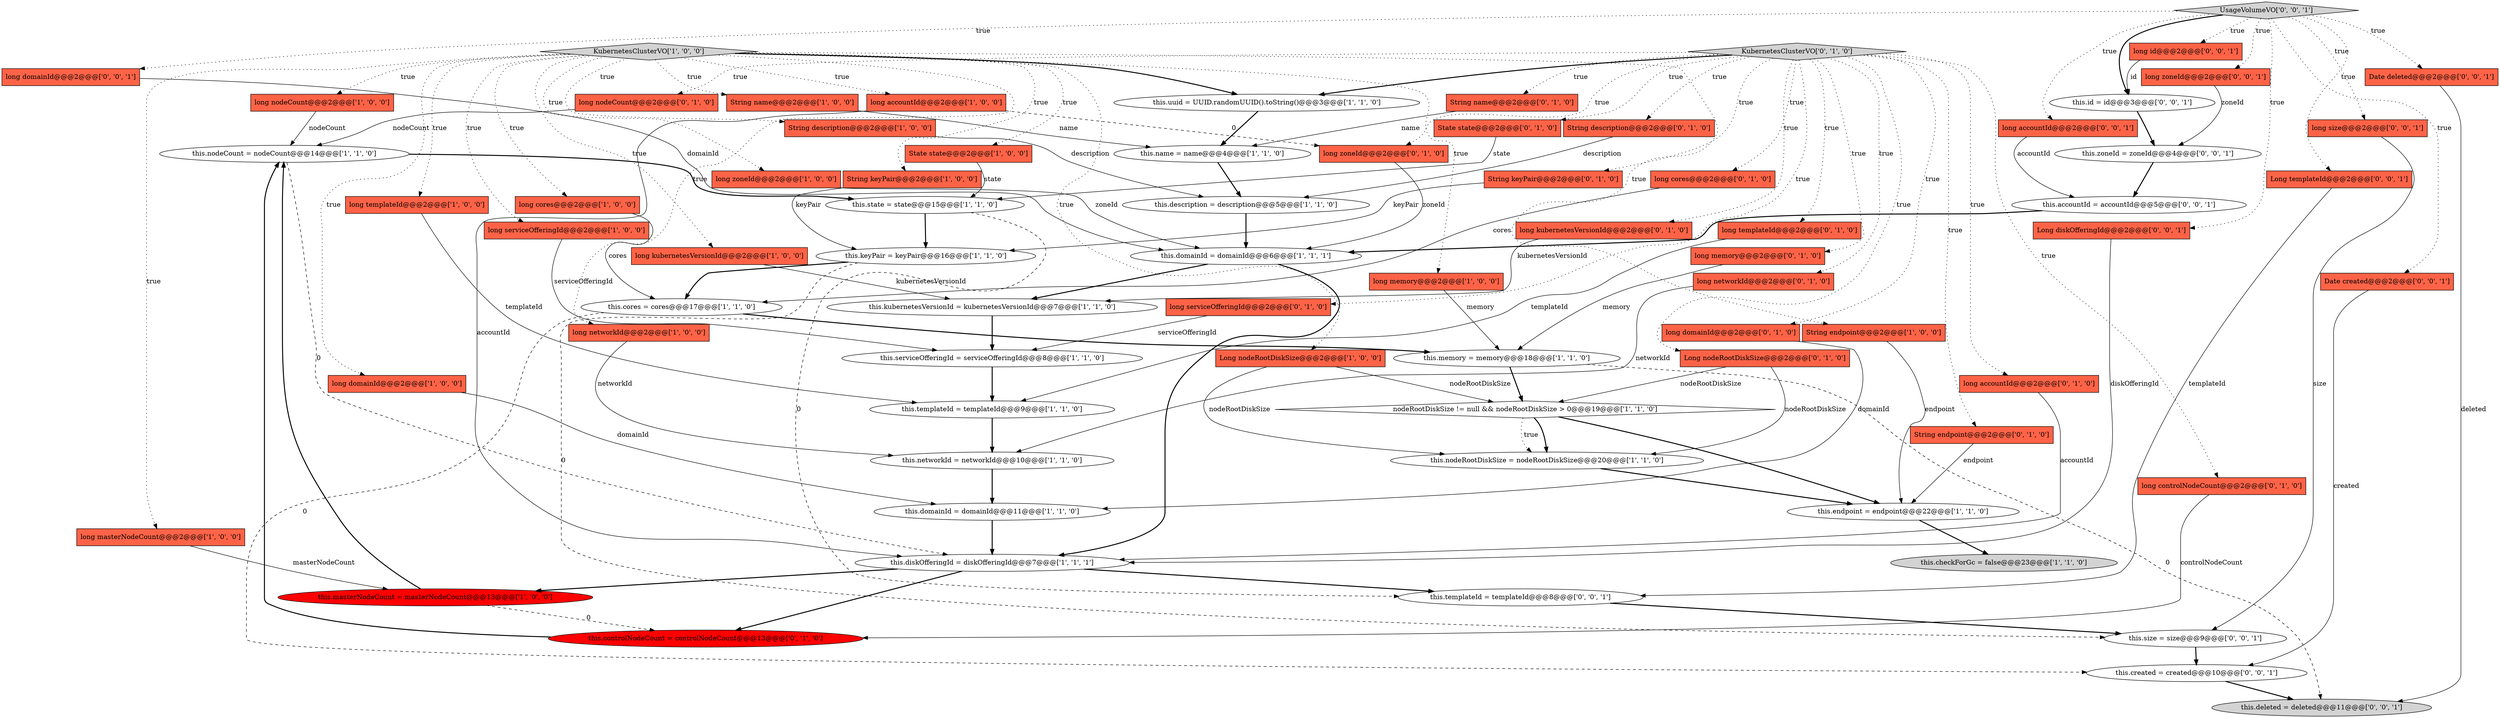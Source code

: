 digraph {
21 [style = filled, label = "String endpoint@@@2@@@['1', '0', '0']", fillcolor = tomato, shape = box image = "AAA0AAABBB1BBB"];
62 [style = filled, label = "long id@@@2@@@['0', '0', '1']", fillcolor = tomato, shape = box image = "AAA0AAABBB3BBB"];
34 [style = filled, label = "this.serviceOfferingId = serviceOfferingId@@@8@@@['1', '1', '0']", fillcolor = white, shape = ellipse image = "AAA0AAABBB1BBB"];
2 [style = filled, label = "this.kubernetesVersionId = kubernetesVersionId@@@7@@@['1', '1', '0']", fillcolor = white, shape = ellipse image = "AAA0AAABBB1BBB"];
70 [style = filled, label = "long domainId@@@2@@@['0', '0', '1']", fillcolor = tomato, shape = box image = "AAA0AAABBB3BBB"];
41 [style = filled, label = "this.controlNodeCount = controlNodeCount@@@13@@@['0', '1', '0']", fillcolor = red, shape = ellipse image = "AAA1AAABBB2BBB"];
65 [style = filled, label = "this.created = created@@@10@@@['0', '0', '1']", fillcolor = white, shape = ellipse image = "AAA0AAABBB3BBB"];
54 [style = filled, label = "String keyPair@@@2@@@['0', '1', '0']", fillcolor = tomato, shape = box image = "AAA0AAABBB2BBB"];
11 [style = filled, label = "String keyPair@@@2@@@['1', '0', '0']", fillcolor = tomato, shape = box image = "AAA0AAABBB1BBB"];
35 [style = filled, label = "long nodeCount@@@2@@@['1', '0', '0']", fillcolor = tomato, shape = box image = "AAA0AAABBB1BBB"];
9 [style = filled, label = "this.cores = cores@@@17@@@['1', '1', '0']", fillcolor = white, shape = ellipse image = "AAA0AAABBB1BBB"];
17 [style = filled, label = "this.endpoint = endpoint@@@22@@@['1', '1', '0']", fillcolor = white, shape = ellipse image = "AAA0AAABBB1BBB"];
6 [style = filled, label = "long serviceOfferingId@@@2@@@['1', '0', '0']", fillcolor = tomato, shape = box image = "AAA0AAABBB1BBB"];
22 [style = filled, label = "long zoneId@@@2@@@['1', '0', '0']", fillcolor = tomato, shape = box image = "AAA0AAABBB1BBB"];
39 [style = filled, label = "String description@@@2@@@['0', '1', '0']", fillcolor = tomato, shape = box image = "AAA0AAABBB2BBB"];
52 [style = filled, label = "long accountId@@@2@@@['0', '1', '0']", fillcolor = tomato, shape = box image = "AAA0AAABBB2BBB"];
67 [style = filled, label = "Date deleted@@@2@@@['0', '0', '1']", fillcolor = tomato, shape = box image = "AAA0AAABBB3BBB"];
29 [style = filled, label = "this.keyPair = keyPair@@@16@@@['1', '1', '0']", fillcolor = white, shape = ellipse image = "AAA0AAABBB1BBB"];
63 [style = filled, label = "this.zoneId = zoneId@@@4@@@['0', '0', '1']", fillcolor = white, shape = ellipse image = "AAA0AAABBB3BBB"];
25 [style = filled, label = "long templateId@@@2@@@['1', '0', '0']", fillcolor = tomato, shape = box image = "AAA0AAABBB1BBB"];
38 [style = filled, label = "long templateId@@@2@@@['0', '1', '0']", fillcolor = tomato, shape = box image = "AAA0AAABBB2BBB"];
32 [style = filled, label = "this.templateId = templateId@@@9@@@['1', '1', '0']", fillcolor = white, shape = ellipse image = "AAA0AAABBB1BBB"];
4 [style = filled, label = "nodeRootDiskSize != null && nodeRootDiskSize > 0@@@19@@@['1', '1', '0']", fillcolor = white, shape = diamond image = "AAA0AAABBB1BBB"];
37 [style = filled, label = "long accountId@@@2@@@['1', '0', '0']", fillcolor = tomato, shape = box image = "AAA1AAABBB1BBB"];
0 [style = filled, label = "long cores@@@2@@@['1', '0', '0']", fillcolor = tomato, shape = box image = "AAA0AAABBB1BBB"];
45 [style = filled, label = "State state@@@2@@@['0', '1', '0']", fillcolor = tomato, shape = box image = "AAA0AAABBB2BBB"];
1 [style = filled, label = "this.diskOfferingId = diskOfferingId@@@7@@@['1', '1', '1']", fillcolor = white, shape = ellipse image = "AAA0AAABBB1BBB"];
53 [style = filled, label = "long kubernetesVersionId@@@2@@@['0', '1', '0']", fillcolor = tomato, shape = box image = "AAA0AAABBB2BBB"];
57 [style = filled, label = "long zoneId@@@2@@@['0', '0', '1']", fillcolor = tomato, shape = box image = "AAA0AAABBB3BBB"];
66 [style = filled, label = "this.accountId = accountId@@@5@@@['0', '0', '1']", fillcolor = white, shape = ellipse image = "AAA0AAABBB3BBB"];
10 [style = filled, label = "this.checkForGc = false@@@23@@@['1', '1', '0']", fillcolor = lightgray, shape = ellipse image = "AAA0AAABBB1BBB"];
55 [style = filled, label = "long zoneId@@@2@@@['0', '1', '0']", fillcolor = tomato, shape = box image = "AAA1AAABBB2BBB"];
15 [style = filled, label = "long masterNodeCount@@@2@@@['1', '0', '0']", fillcolor = tomato, shape = box image = "AAA0AAABBB1BBB"];
43 [style = filled, label = "long networkId@@@2@@@['0', '1', '0']", fillcolor = tomato, shape = box image = "AAA0AAABBB2BBB"];
68 [style = filled, label = "Date created@@@2@@@['0', '0', '1']", fillcolor = tomato, shape = box image = "AAA0AAABBB3BBB"];
14 [style = filled, label = "long networkId@@@2@@@['1', '0', '0']", fillcolor = tomato, shape = box image = "AAA0AAABBB1BBB"];
18 [style = filled, label = "Long nodeRootDiskSize@@@2@@@['1', '0', '0']", fillcolor = tomato, shape = box image = "AAA0AAABBB1BBB"];
8 [style = filled, label = "this.nodeRootDiskSize = nodeRootDiskSize@@@20@@@['1', '1', '0']", fillcolor = white, shape = ellipse image = "AAA0AAABBB1BBB"];
40 [style = filled, label = "long memory@@@2@@@['0', '1', '0']", fillcolor = tomato, shape = box image = "AAA0AAABBB2BBB"];
33 [style = filled, label = "State state@@@2@@@['1', '0', '0']", fillcolor = tomato, shape = box image = "AAA0AAABBB1BBB"];
50 [style = filled, label = "String name@@@2@@@['0', '1', '0']", fillcolor = tomato, shape = box image = "AAA0AAABBB2BBB"];
58 [style = filled, label = "this.id = id@@@3@@@['0', '0', '1']", fillcolor = white, shape = ellipse image = "AAA0AAABBB3BBB"];
60 [style = filled, label = "Long templateId@@@2@@@['0', '0', '1']", fillcolor = tomato, shape = box image = "AAA0AAABBB3BBB"];
12 [style = filled, label = "this.networkId = networkId@@@10@@@['1', '1', '0']", fillcolor = white, shape = ellipse image = "AAA0AAABBB1BBB"];
31 [style = filled, label = "this.masterNodeCount = masterNodeCount@@@13@@@['1', '0', '0']", fillcolor = red, shape = ellipse image = "AAA1AAABBB1BBB"];
71 [style = filled, label = "long size@@@2@@@['0', '0', '1']", fillcolor = tomato, shape = box image = "AAA0AAABBB3BBB"];
3 [style = filled, label = "this.description = description@@@5@@@['1', '1', '0']", fillcolor = white, shape = ellipse image = "AAA0AAABBB1BBB"];
30 [style = filled, label = "this.domainId = domainId@@@6@@@['1', '1', '1']", fillcolor = white, shape = ellipse image = "AAA0AAABBB1BBB"];
13 [style = filled, label = "this.memory = memory@@@18@@@['1', '1', '0']", fillcolor = white, shape = ellipse image = "AAA0AAABBB1BBB"];
23 [style = filled, label = "String name@@@2@@@['1', '0', '0']", fillcolor = tomato, shape = box image = "AAA0AAABBB1BBB"];
51 [style = filled, label = "String endpoint@@@2@@@['0', '1', '0']", fillcolor = tomato, shape = box image = "AAA0AAABBB2BBB"];
5 [style = filled, label = "KubernetesClusterVO['1', '0', '0']", fillcolor = lightgray, shape = diamond image = "AAA0AAABBB1BBB"];
48 [style = filled, label = "long cores@@@2@@@['0', '1', '0']", fillcolor = tomato, shape = box image = "AAA0AAABBB2BBB"];
44 [style = filled, label = "long nodeCount@@@2@@@['0', '1', '0']", fillcolor = tomato, shape = box image = "AAA0AAABBB2BBB"];
61 [style = filled, label = "Long diskOfferingId@@@2@@@['0', '0', '1']", fillcolor = tomato, shape = box image = "AAA0AAABBB3BBB"];
36 [style = filled, label = "this.state = state@@@15@@@['1', '1', '0']", fillcolor = white, shape = ellipse image = "AAA0AAABBB1BBB"];
64 [style = filled, label = "this.templateId = templateId@@@8@@@['0', '0', '1']", fillcolor = white, shape = ellipse image = "AAA0AAABBB3BBB"];
27 [style = filled, label = "long memory@@@2@@@['1', '0', '0']", fillcolor = tomato, shape = box image = "AAA0AAABBB1BBB"];
26 [style = filled, label = "String description@@@2@@@['1', '0', '0']", fillcolor = tomato, shape = box image = "AAA0AAABBB1BBB"];
59 [style = filled, label = "long accountId@@@2@@@['0', '0', '1']", fillcolor = tomato, shape = box image = "AAA0AAABBB3BBB"];
7 [style = filled, label = "this.domainId = domainId@@@11@@@['1', '1', '0']", fillcolor = white, shape = ellipse image = "AAA0AAABBB1BBB"];
16 [style = filled, label = "this.name = name@@@4@@@['1', '1', '0']", fillcolor = white, shape = ellipse image = "AAA0AAABBB1BBB"];
19 [style = filled, label = "this.uuid = UUID.randomUUID().toString()@@@3@@@['1', '1', '0']", fillcolor = white, shape = ellipse image = "AAA0AAABBB1BBB"];
24 [style = filled, label = "this.nodeCount = nodeCount@@@14@@@['1', '1', '0']", fillcolor = white, shape = ellipse image = "AAA0AAABBB1BBB"];
56 [style = filled, label = "KubernetesClusterVO['0', '1', '0']", fillcolor = lightgray, shape = diamond image = "AAA0AAABBB2BBB"];
46 [style = filled, label = "long domainId@@@2@@@['0', '1', '0']", fillcolor = tomato, shape = box image = "AAA0AAABBB2BBB"];
72 [style = filled, label = "this.size = size@@@9@@@['0', '0', '1']", fillcolor = white, shape = ellipse image = "AAA0AAABBB3BBB"];
28 [style = filled, label = "long domainId@@@2@@@['1', '0', '0']", fillcolor = tomato, shape = box image = "AAA0AAABBB1BBB"];
73 [style = filled, label = "this.deleted = deleted@@@11@@@['0', '0', '1']", fillcolor = lightgray, shape = ellipse image = "AAA0AAABBB3BBB"];
42 [style = filled, label = "long controlNodeCount@@@2@@@['0', '1', '0']", fillcolor = tomato, shape = box image = "AAA0AAABBB2BBB"];
47 [style = filled, label = "long serviceOfferingId@@@2@@@['0', '1', '0']", fillcolor = tomato, shape = box image = "AAA0AAABBB2BBB"];
69 [style = filled, label = "UsageVolumeVO['0', '0', '1']", fillcolor = lightgray, shape = diamond image = "AAA0AAABBB3BBB"];
20 [style = filled, label = "long kubernetesVersionId@@@2@@@['1', '0', '0']", fillcolor = tomato, shape = box image = "AAA0AAABBB1BBB"];
49 [style = filled, label = "Long nodeRootDiskSize@@@2@@@['0', '1', '0']", fillcolor = tomato, shape = box image = "AAA0AAABBB2BBB"];
56->42 [style = dotted, label="true"];
71->72 [style = solid, label="size"];
5->18 [style = dotted, label="true"];
25->32 [style = solid, label="templateId"];
32->12 [style = bold, label=""];
36->29 [style = bold, label=""];
44->24 [style = solid, label="nodeCount"];
5->23 [style = dotted, label="true"];
13->73 [style = dashed, label="0"];
56->43 [style = dotted, label="true"];
31->41 [style = dashed, label="0"];
0->9 [style = solid, label="cores"];
12->7 [style = bold, label=""];
15->31 [style = solid, label="masterNodeCount"];
18->8 [style = solid, label="nodeRootDiskSize"];
68->65 [style = solid, label="created"];
26->3 [style = solid, label="description"];
48->9 [style = solid, label="cores"];
63->66 [style = bold, label=""];
5->11 [style = dotted, label="true"];
69->58 [style = bold, label=""];
5->22 [style = dotted, label="true"];
4->8 [style = bold, label=""];
56->54 [style = dotted, label="true"];
34->32 [style = bold, label=""];
39->3 [style = solid, label="description"];
69->62 [style = dotted, label="true"];
69->61 [style = dotted, label="true"];
1->31 [style = bold, label=""];
56->48 [style = dotted, label="true"];
59->66 [style = solid, label="accountId"];
3->30 [style = bold, label=""];
23->16 [style = solid, label="name"];
6->34 [style = solid, label="serviceOfferingId"];
67->73 [style = solid, label="deleted"];
46->7 [style = solid, label="domainId"];
16->3 [style = bold, label=""];
7->1 [style = bold, label=""];
1->41 [style = bold, label=""];
65->73 [style = bold, label=""];
29->72 [style = dashed, label="0"];
2->34 [style = bold, label=""];
5->6 [style = dotted, label="true"];
61->1 [style = solid, label="diskOfferingId"];
9->65 [style = dashed, label="0"];
5->33 [style = dotted, label="true"];
56->38 [style = dotted, label="true"];
56->47 [style = dotted, label="true"];
22->30 [style = solid, label="zoneId"];
69->71 [style = dotted, label="true"];
8->17 [style = bold, label=""];
58->63 [style = bold, label=""];
56->52 [style = dotted, label="true"];
49->8 [style = solid, label="nodeRootDiskSize"];
11->29 [style = solid, label="keyPair"];
5->25 [style = dotted, label="true"];
53->2 [style = solid, label="kubernetesVersionId"];
5->26 [style = dotted, label="true"];
66->30 [style = bold, label=""];
69->60 [style = dotted, label="true"];
37->55 [style = dashed, label="0"];
14->12 [style = solid, label="networkId"];
56->39 [style = dotted, label="true"];
56->55 [style = dotted, label="true"];
17->10 [style = bold, label=""];
64->72 [style = bold, label=""];
4->17 [style = bold, label=""];
56->50 [style = dotted, label="true"];
55->30 [style = solid, label="zoneId"];
31->24 [style = bold, label=""];
69->68 [style = dotted, label="true"];
50->16 [style = solid, label="name"];
57->63 [style = solid, label="zoneId"];
5->0 [style = dotted, label="true"];
69->70 [style = dotted, label="true"];
5->15 [style = dotted, label="true"];
52->1 [style = solid, label="accountId"];
19->16 [style = bold, label=""];
5->19 [style = bold, label=""];
69->57 [style = dotted, label="true"];
5->35 [style = dotted, label="true"];
72->65 [style = bold, label=""];
37->1 [style = solid, label="accountId"];
70->30 [style = solid, label="domainId"];
56->44 [style = dotted, label="true"];
56->40 [style = dotted, label="true"];
5->27 [style = dotted, label="true"];
5->21 [style = dotted, label="true"];
56->45 [style = dotted, label="true"];
45->36 [style = solid, label="state"];
5->28 [style = dotted, label="true"];
5->37 [style = dotted, label="true"];
24->1 [style = dashed, label="0"];
5->14 [style = dotted, label="true"];
27->13 [style = solid, label="memory"];
30->1 [style = bold, label=""];
69->67 [style = dotted, label="true"];
41->24 [style = bold, label=""];
29->9 [style = bold, label=""];
43->12 [style = solid, label="networkId"];
69->59 [style = dotted, label="true"];
28->7 [style = solid, label="domainId"];
4->8 [style = dotted, label="true"];
42->41 [style = solid, label="controlNodeCount"];
20->2 [style = solid, label="kubernetesVersionId"];
21->17 [style = solid, label="endpoint"];
38->32 [style = solid, label="templateId"];
54->29 [style = solid, label="keyPair"];
49->4 [style = solid, label="nodeRootDiskSize"];
36->64 [style = dashed, label="0"];
24->36 [style = bold, label=""];
56->51 [style = dotted, label="true"];
60->64 [style = solid, label="templateId"];
56->53 [style = dotted, label="true"];
56->19 [style = bold, label=""];
56->46 [style = dotted, label="true"];
47->34 [style = solid, label="serviceOfferingId"];
5->20 [style = dotted, label="true"];
33->36 [style = solid, label="state"];
51->17 [style = solid, label="endpoint"];
56->49 [style = dotted, label="true"];
30->2 [style = bold, label=""];
35->24 [style = solid, label="nodeCount"];
40->13 [style = solid, label="memory"];
1->64 [style = bold, label=""];
18->4 [style = solid, label="nodeRootDiskSize"];
62->58 [style = solid, label="id"];
9->13 [style = bold, label=""];
13->4 [style = bold, label=""];
}
